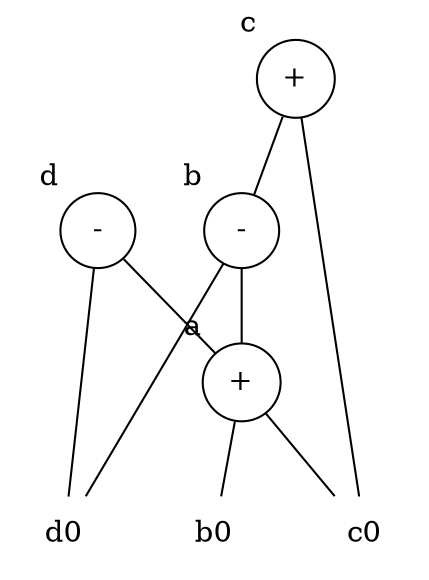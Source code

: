 graph g {
  b0 [label="b0", shape="none"]
  c0 [label="c0", shape="none"]
  0 [label="+", xlabel="a", shape="circle"]
  d0 [label="d0", shape="none"]
  1 [label="-", xlabel="b", shape="circle"]
  2 [label="+", xlabel="c", shape="circle"]
  3 [label="-", xlabel="d", shape="circle"]
  3 -- 0
  2 -- 1
  1 -- d0
  0 -- c0
  3 -- d0
  1 -- 0
  0 -- b0
  2 -- c0
  {rank=sink d0 c0 b0 }
}
